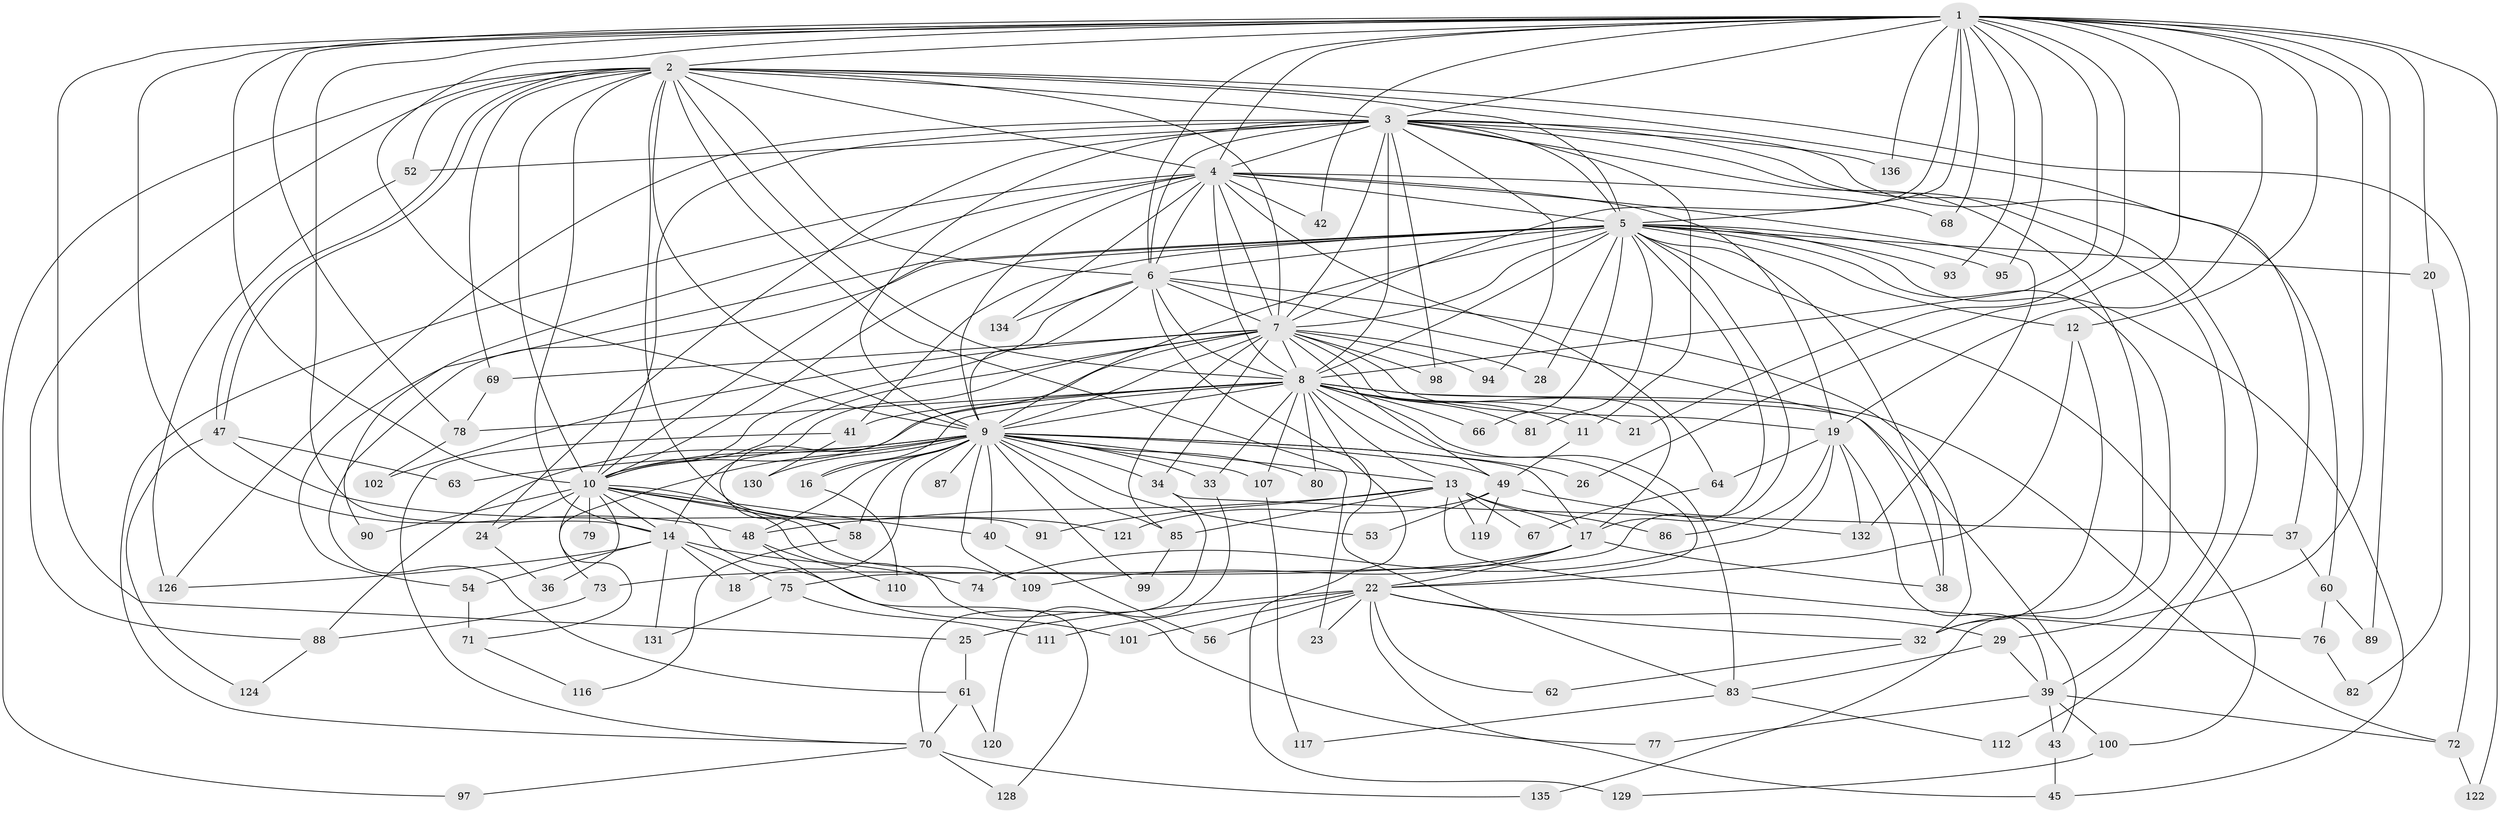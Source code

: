 // original degree distribution, {26: 0.014705882352941176, 19: 0.007352941176470588, 21: 0.014705882352941176, 17: 0.007352941176470588, 27: 0.007352941176470588, 13: 0.007352941176470588, 30: 0.007352941176470588, 20: 0.007352941176470588, 3: 0.22058823529411764, 4: 0.10294117647058823, 10: 0.014705882352941176, 5: 0.029411764705882353, 8: 0.014705882352941176, 2: 0.5147058823529411, 12: 0.007352941176470588, 7: 0.014705882352941176, 6: 0.007352941176470588}
// Generated by graph-tools (version 1.1) at 2025/11/02/27/25 16:11:05]
// undirected, 107 vertices, 261 edges
graph export_dot {
graph [start="1"]
  node [color=gray90,style=filled];
  1 [super="+27"];
  2 [super="+46"];
  3 [super="+31"];
  4 [super="+133"];
  5 [super="+51"];
  6;
  7 [super="+113"];
  8 [super="+57"];
  9 [super="+15"];
  10 [super="+35"];
  11;
  12 [super="+30"];
  13 [super="+118"];
  14 [super="+104"];
  16;
  17 [super="+108"];
  18;
  19 [super="+114"];
  20;
  21;
  22 [super="+50"];
  23;
  24;
  25;
  26;
  28;
  29 [super="+115"];
  32 [super="+44"];
  33;
  34;
  36;
  37;
  38 [super="+65"];
  39;
  40;
  41;
  42;
  43;
  45 [super="+106"];
  47;
  48 [super="+59"];
  49 [super="+55"];
  52 [super="+127"];
  53;
  54;
  56;
  58;
  60;
  61 [super="+92"];
  62;
  63;
  64;
  66;
  67;
  68;
  69;
  70 [super="+84"];
  71;
  72 [super="+105"];
  73;
  74;
  75;
  76;
  77;
  78 [super="+103"];
  79;
  80;
  81;
  82;
  83 [super="+96"];
  85;
  86;
  87;
  88 [super="+123"];
  89;
  90;
  91;
  93;
  94;
  95;
  97;
  98;
  99;
  100;
  101;
  102;
  107;
  109 [super="+125"];
  110;
  111;
  112;
  116;
  117;
  119;
  120;
  121;
  122;
  124;
  126;
  128;
  129;
  130;
  131;
  132;
  134;
  135;
  136;
  1 -- 2;
  1 -- 3;
  1 -- 4;
  1 -- 5 [weight=2];
  1 -- 6;
  1 -- 7;
  1 -- 8;
  1 -- 9;
  1 -- 10;
  1 -- 12;
  1 -- 14;
  1 -- 20;
  1 -- 21;
  1 -- 25;
  1 -- 26;
  1 -- 29;
  1 -- 42;
  1 -- 68;
  1 -- 78;
  1 -- 89;
  1 -- 93;
  1 -- 95;
  1 -- 122;
  1 -- 136;
  1 -- 19;
  1 -- 48;
  2 -- 3 [weight=2];
  2 -- 4;
  2 -- 5;
  2 -- 6;
  2 -- 7;
  2 -- 8;
  2 -- 9;
  2 -- 10;
  2 -- 23;
  2 -- 37;
  2 -- 47;
  2 -- 47;
  2 -- 88;
  2 -- 91;
  2 -- 97;
  2 -- 52;
  2 -- 69;
  2 -- 14;
  2 -- 72;
  3 -- 4;
  3 -- 5 [weight=2];
  3 -- 6;
  3 -- 7;
  3 -- 8;
  3 -- 9 [weight=2];
  3 -- 10;
  3 -- 11;
  3 -- 24;
  3 -- 32;
  3 -- 39;
  3 -- 60;
  3 -- 94;
  3 -- 98;
  3 -- 112;
  3 -- 126;
  3 -- 136;
  3 -- 52;
  4 -- 5;
  4 -- 6;
  4 -- 7;
  4 -- 8;
  4 -- 9;
  4 -- 10;
  4 -- 19;
  4 -- 42;
  4 -- 64;
  4 -- 68;
  4 -- 90;
  4 -- 134;
  4 -- 132;
  4 -- 70;
  5 -- 6;
  5 -- 7;
  5 -- 8;
  5 -- 9;
  5 -- 10;
  5 -- 12;
  5 -- 20;
  5 -- 28;
  5 -- 38;
  5 -- 41;
  5 -- 54;
  5 -- 61;
  5 -- 66;
  5 -- 75;
  5 -- 81;
  5 -- 93;
  5 -- 95;
  5 -- 100;
  5 -- 135;
  5 -- 17;
  5 -- 45;
  6 -- 7;
  6 -- 8;
  6 -- 9;
  6 -- 10;
  6 -- 38;
  6 -- 83;
  6 -- 134;
  6 -- 32;
  7 -- 8;
  7 -- 9;
  7 -- 10;
  7 -- 14;
  7 -- 17;
  7 -- 19;
  7 -- 28;
  7 -- 34;
  7 -- 49;
  7 -- 69;
  7 -- 85;
  7 -- 94;
  7 -- 98;
  7 -- 102;
  7 -- 58;
  8 -- 9;
  8 -- 10;
  8 -- 11;
  8 -- 13;
  8 -- 16;
  8 -- 21;
  8 -- 22 [weight=2];
  8 -- 33;
  8 -- 41;
  8 -- 43;
  8 -- 66;
  8 -- 72;
  8 -- 80;
  8 -- 81;
  8 -- 107;
  8 -- 129;
  8 -- 78;
  8 -- 83;
  9 -- 10;
  9 -- 13;
  9 -- 16;
  9 -- 17;
  9 -- 18;
  9 -- 26;
  9 -- 33;
  9 -- 34;
  9 -- 40;
  9 -- 48;
  9 -- 49;
  9 -- 53;
  9 -- 58;
  9 -- 63;
  9 -- 73;
  9 -- 85;
  9 -- 87 [weight=2];
  9 -- 99;
  9 -- 109;
  9 -- 130;
  9 -- 80;
  9 -- 107;
  9 -- 88;
  10 -- 24;
  10 -- 36;
  10 -- 40;
  10 -- 58;
  10 -- 71;
  10 -- 77;
  10 -- 79 [weight=2];
  10 -- 90;
  10 -- 101;
  10 -- 109;
  10 -- 14;
  11 -- 49;
  12 -- 32;
  12 -- 22;
  13 -- 67;
  13 -- 76;
  13 -- 86;
  13 -- 91;
  13 -- 119;
  13 -- 85;
  13 -- 48;
  13 -- 17;
  14 -- 18;
  14 -- 54;
  14 -- 74;
  14 -- 75;
  14 -- 126;
  14 -- 131;
  16 -- 110;
  17 -- 22;
  17 -- 73;
  17 -- 38;
  17 -- 109;
  19 -- 39;
  19 -- 64;
  19 -- 74;
  19 -- 86;
  19 -- 132;
  20 -- 82;
  22 -- 23;
  22 -- 25;
  22 -- 29;
  22 -- 45;
  22 -- 56;
  22 -- 62;
  22 -- 101;
  22 -- 111;
  22 -- 32;
  24 -- 36;
  25 -- 61;
  29 -- 83;
  29 -- 39;
  32 -- 62;
  33 -- 120;
  34 -- 37;
  34 -- 70;
  37 -- 60;
  39 -- 43;
  39 -- 72;
  39 -- 77;
  39 -- 100;
  40 -- 56;
  41 -- 70;
  41 -- 130;
  43 -- 45;
  47 -- 63;
  47 -- 121;
  47 -- 124;
  48 -- 110;
  48 -- 128;
  49 -- 53;
  49 -- 119;
  49 -- 132;
  49 -- 121;
  52 -- 126;
  54 -- 71;
  58 -- 116;
  60 -- 76;
  60 -- 89;
  61 -- 120;
  61 -- 70;
  64 -- 67;
  69 -- 78;
  70 -- 97;
  70 -- 128;
  70 -- 135;
  71 -- 116;
  72 -- 122;
  73 -- 88;
  75 -- 111;
  75 -- 131;
  76 -- 82;
  78 -- 102;
  83 -- 112;
  83 -- 117;
  85 -- 99;
  88 -- 124;
  100 -- 129;
  107 -- 117;
}
